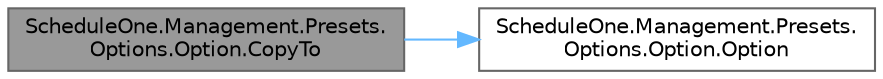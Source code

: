 digraph "ScheduleOne.Management.Presets.Options.Option.CopyTo"
{
 // LATEX_PDF_SIZE
  bgcolor="transparent";
  edge [fontname=Helvetica,fontsize=10,labelfontname=Helvetica,labelfontsize=10];
  node [fontname=Helvetica,fontsize=10,shape=box,height=0.2,width=0.4];
  rankdir="LR";
  Node1 [id="Node000001",label="ScheduleOne.Management.Presets.\lOptions.Option.CopyTo",height=0.2,width=0.4,color="gray40", fillcolor="grey60", style="filled", fontcolor="black",tooltip=" "];
  Node1 -> Node2 [id="edge1_Node000001_Node000002",color="steelblue1",style="solid",tooltip=" "];
  Node2 [id="Node000002",label="ScheduleOne.Management.Presets.\lOptions.Option.Option",height=0.2,width=0.4,color="grey40", fillcolor="white", style="filled",URL="$class_schedule_one_1_1_management_1_1_presets_1_1_options_1_1_option.html#a60330117b02e018e77c46b6bd6d9e992",tooltip=" "];
}
